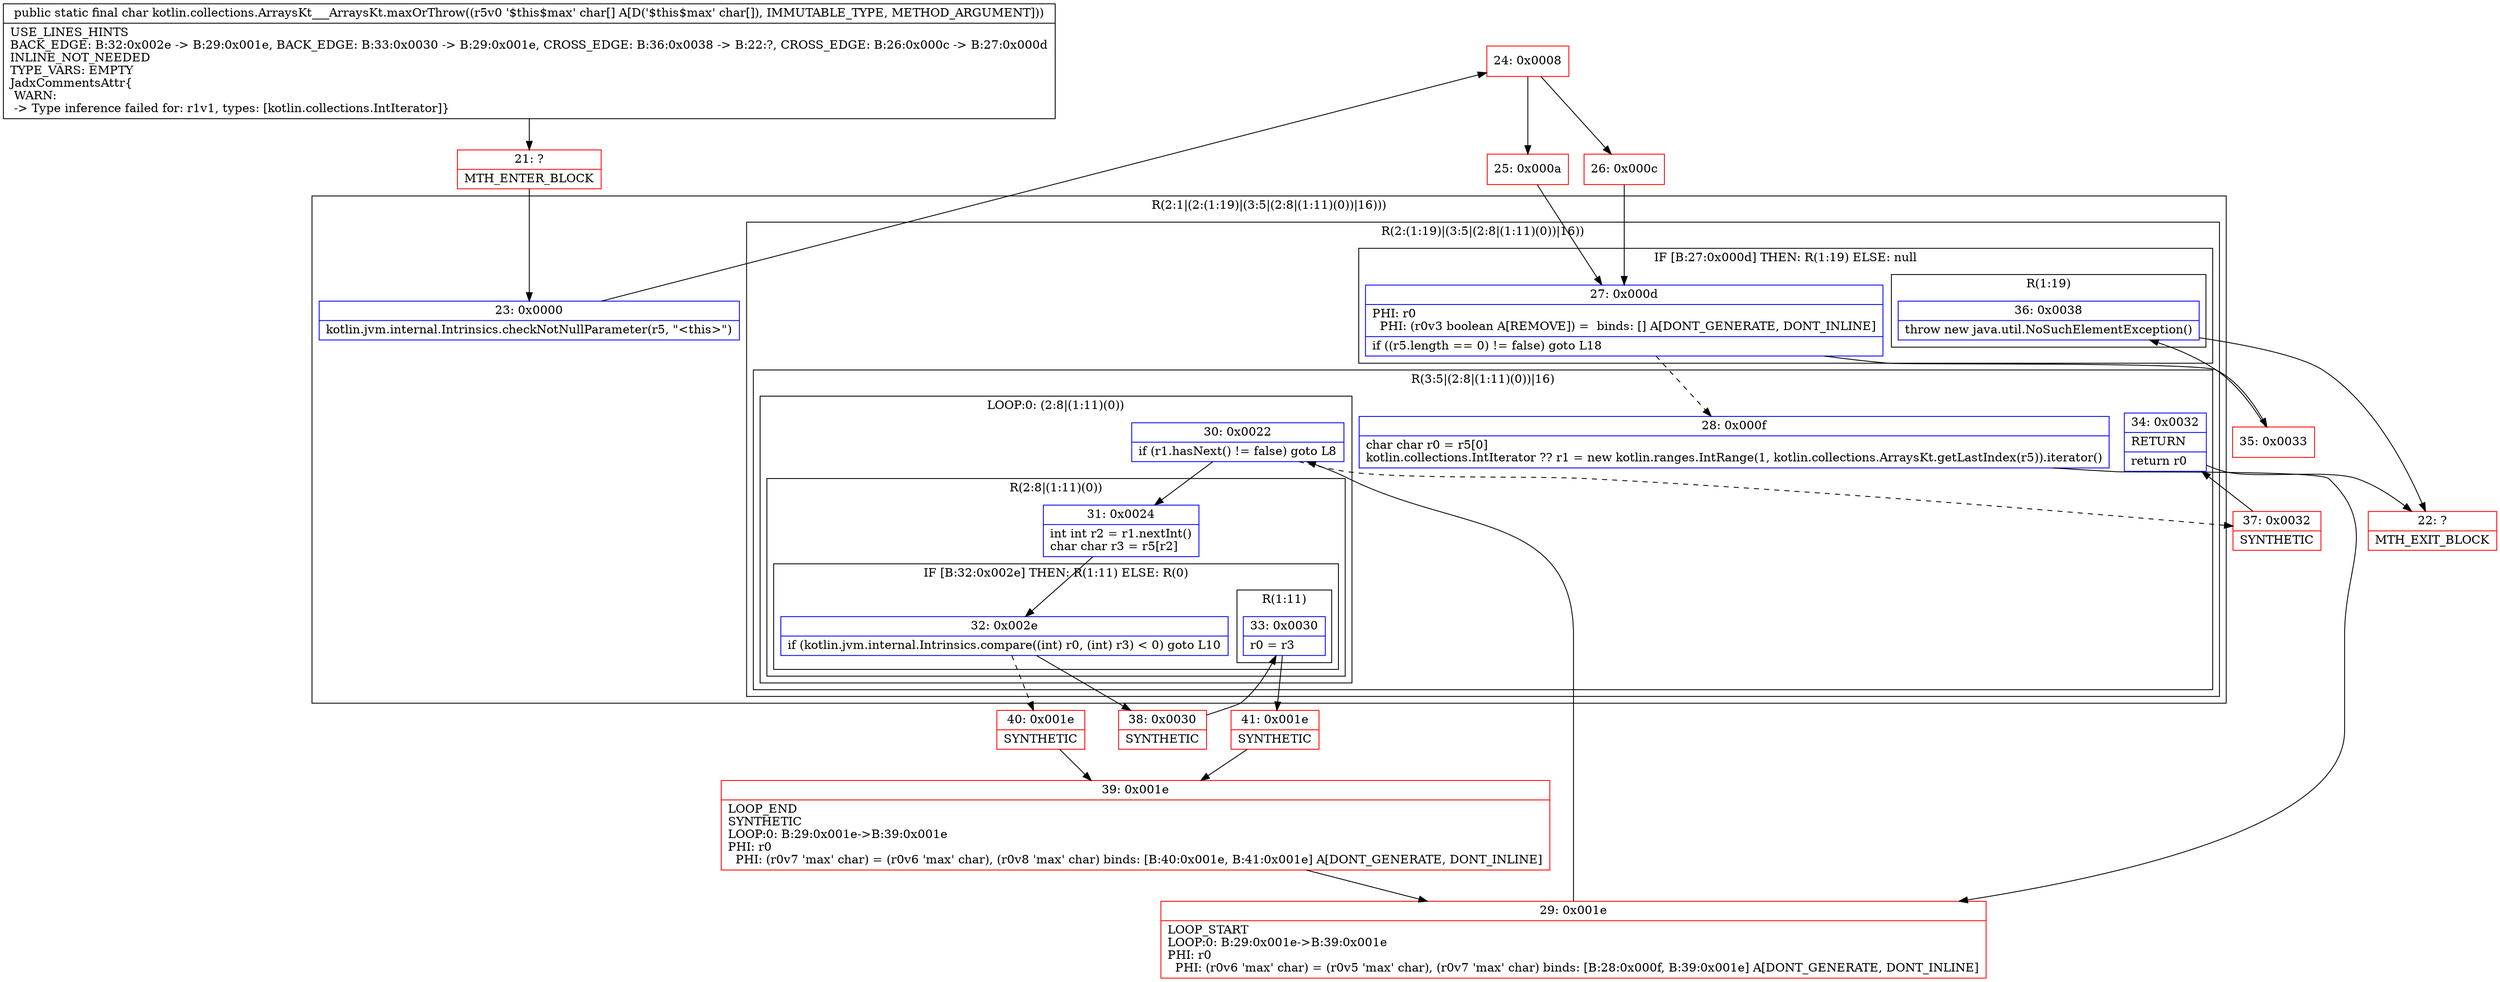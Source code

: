 digraph "CFG forkotlin.collections.ArraysKt___ArraysKt.maxOrThrow([C)C" {
subgraph cluster_Region_1513528675 {
label = "R(2:1|(2:(1:19)|(3:5|(2:8|(1:11)(0))|16)))";
node [shape=record,color=blue];
Node_23 [shape=record,label="{23\:\ 0x0000|kotlin.jvm.internal.Intrinsics.checkNotNullParameter(r5, \"\<this\>\")\l}"];
subgraph cluster_Region_112641785 {
label = "R(2:(1:19)|(3:5|(2:8|(1:11)(0))|16))";
node [shape=record,color=blue];
subgraph cluster_IfRegion_1462776076 {
label = "IF [B:27:0x000d] THEN: R(1:19) ELSE: null";
node [shape=record,color=blue];
Node_27 [shape=record,label="{27\:\ 0x000d|PHI: r0 \l  PHI: (r0v3 boolean A[REMOVE]) =  binds: [] A[DONT_GENERATE, DONT_INLINE]\l|if ((r5.length == 0) != false) goto L18\l}"];
subgraph cluster_Region_127374130 {
label = "R(1:19)";
node [shape=record,color=blue];
Node_36 [shape=record,label="{36\:\ 0x0038|throw new java.util.NoSuchElementException()\l}"];
}
}
subgraph cluster_Region_558752630 {
label = "R(3:5|(2:8|(1:11)(0))|16)";
node [shape=record,color=blue];
Node_28 [shape=record,label="{28\:\ 0x000f|char char r0 = r5[0]\lkotlin.collections.IntIterator ?? r1 = new kotlin.ranges.IntRange(1, kotlin.collections.ArraysKt.getLastIndex(r5)).iterator()\l}"];
subgraph cluster_LoopRegion_733220845 {
label = "LOOP:0: (2:8|(1:11)(0))";
node [shape=record,color=blue];
Node_30 [shape=record,label="{30\:\ 0x0022|if (r1.hasNext() != false) goto L8\l}"];
subgraph cluster_Region_1697386430 {
label = "R(2:8|(1:11)(0))";
node [shape=record,color=blue];
Node_31 [shape=record,label="{31\:\ 0x0024|int int r2 = r1.nextInt()\lchar char r3 = r5[r2]\l}"];
subgraph cluster_IfRegion_936287006 {
label = "IF [B:32:0x002e] THEN: R(1:11) ELSE: R(0)";
node [shape=record,color=blue];
Node_32 [shape=record,label="{32\:\ 0x002e|if (kotlin.jvm.internal.Intrinsics.compare((int) r0, (int) r3) \< 0) goto L10\l}"];
subgraph cluster_Region_1819664975 {
label = "R(1:11)";
node [shape=record,color=blue];
Node_33 [shape=record,label="{33\:\ 0x0030|r0 = r3\l}"];
}
subgraph cluster_Region_1764018982 {
label = "R(0)";
node [shape=record,color=blue];
}
}
}
}
Node_34 [shape=record,label="{34\:\ 0x0032|RETURN\l|return r0\l}"];
}
}
}
Node_21 [shape=record,color=red,label="{21\:\ ?|MTH_ENTER_BLOCK\l}"];
Node_24 [shape=record,color=red,label="{24\:\ 0x0008}"];
Node_25 [shape=record,color=red,label="{25\:\ 0x000a}"];
Node_29 [shape=record,color=red,label="{29\:\ 0x001e|LOOP_START\lLOOP:0: B:29:0x001e\-\>B:39:0x001e\lPHI: r0 \l  PHI: (r0v6 'max' char) = (r0v5 'max' char), (r0v7 'max' char) binds: [B:28:0x000f, B:39:0x001e] A[DONT_GENERATE, DONT_INLINE]\l}"];
Node_38 [shape=record,color=red,label="{38\:\ 0x0030|SYNTHETIC\l}"];
Node_41 [shape=record,color=red,label="{41\:\ 0x001e|SYNTHETIC\l}"];
Node_39 [shape=record,color=red,label="{39\:\ 0x001e|LOOP_END\lSYNTHETIC\lLOOP:0: B:29:0x001e\-\>B:39:0x001e\lPHI: r0 \l  PHI: (r0v7 'max' char) = (r0v6 'max' char), (r0v8 'max' char) binds: [B:40:0x001e, B:41:0x001e] A[DONT_GENERATE, DONT_INLINE]\l}"];
Node_40 [shape=record,color=red,label="{40\:\ 0x001e|SYNTHETIC\l}"];
Node_37 [shape=record,color=red,label="{37\:\ 0x0032|SYNTHETIC\l}"];
Node_22 [shape=record,color=red,label="{22\:\ ?|MTH_EXIT_BLOCK\l}"];
Node_35 [shape=record,color=red,label="{35\:\ 0x0033}"];
Node_26 [shape=record,color=red,label="{26\:\ 0x000c}"];
MethodNode[shape=record,label="{public static final char kotlin.collections.ArraysKt___ArraysKt.maxOrThrow((r5v0 '$this$max' char[] A[D('$this$max' char[]), IMMUTABLE_TYPE, METHOD_ARGUMENT]))  | USE_LINES_HINTS\lBACK_EDGE: B:32:0x002e \-\> B:29:0x001e, BACK_EDGE: B:33:0x0030 \-\> B:29:0x001e, CROSS_EDGE: B:36:0x0038 \-\> B:22:?, CROSS_EDGE: B:26:0x000c \-\> B:27:0x000d\lINLINE_NOT_NEEDED\lTYPE_VARS: EMPTY\lJadxCommentsAttr\{\l WARN: \l \-\> Type inference failed for: r1v1, types: [kotlin.collections.IntIterator]\}\l}"];
MethodNode -> Node_21;Node_23 -> Node_24;
Node_27 -> Node_28[style=dashed];
Node_27 -> Node_35;
Node_36 -> Node_22;
Node_28 -> Node_29;
Node_30 -> Node_31;
Node_30 -> Node_37[style=dashed];
Node_31 -> Node_32;
Node_32 -> Node_38;
Node_32 -> Node_40[style=dashed];
Node_33 -> Node_41;
Node_34 -> Node_22;
Node_21 -> Node_23;
Node_24 -> Node_25;
Node_24 -> Node_26;
Node_25 -> Node_27;
Node_29 -> Node_30;
Node_38 -> Node_33;
Node_41 -> Node_39;
Node_39 -> Node_29;
Node_40 -> Node_39;
Node_37 -> Node_34;
Node_35 -> Node_36;
Node_26 -> Node_27;
}

